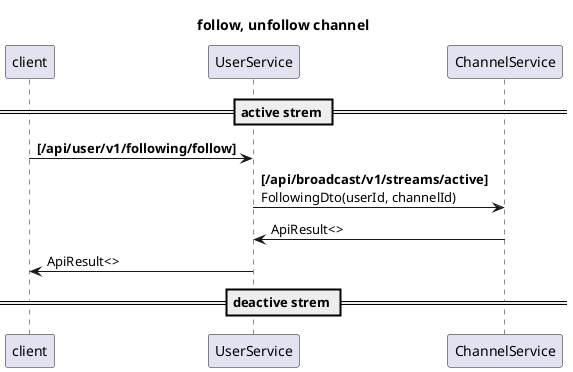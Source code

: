 @startuml "follow_sequence"

title "follow, unfollow channel"

participant client
participant UserService
participant ChannelService

== active strem ==

client -> UserService : <b>[/api/user/v1/following/follow]

UserService -> ChannelService : <b>[/api/broadcast/v1/streams/active]\nFollowingDto(userId, channelId)

UserService <- ChannelService : ApiResult<>

client <- UserService : ApiResult<>

== deactive strem ==
